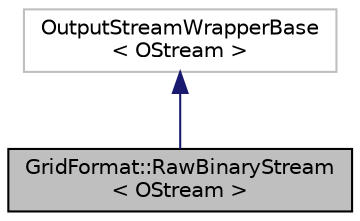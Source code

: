 digraph "GridFormat::RawBinaryStream&lt; OStream &gt;"
{
 // LATEX_PDF_SIZE
  edge [fontname="Helvetica",fontsize="10",labelfontname="Helvetica",labelfontsize="10"];
  node [fontname="Helvetica",fontsize="10",shape=record];
  Node1 [label="GridFormat::RawBinaryStream\l\< OStream \>",height=0.2,width=0.4,color="black", fillcolor="grey75", style="filled", fontcolor="black",tooltip="Wrapper around a given stream to write raw binary data."];
  Node2 -> Node1 [dir="back",color="midnightblue",fontsize="10",style="solid",fontname="Helvetica"];
  Node2 [label="OutputStreamWrapperBase\l\< OStream \>",height=0.2,width=0.4,color="grey75", fillcolor="white", style="filled",tooltip=" "];
}
